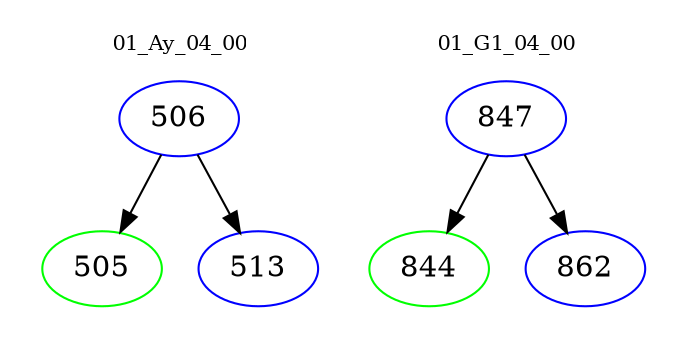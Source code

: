 digraph{
subgraph cluster_0 {
color = white
label = "01_Ay_04_00";
fontsize=10;
T0_506 [label="506", color="blue"]
T0_506 -> T0_505 [color="black"]
T0_505 [label="505", color="green"]
T0_506 -> T0_513 [color="black"]
T0_513 [label="513", color="blue"]
}
subgraph cluster_1 {
color = white
label = "01_G1_04_00";
fontsize=10;
T1_847 [label="847", color="blue"]
T1_847 -> T1_844 [color="black"]
T1_844 [label="844", color="green"]
T1_847 -> T1_862 [color="black"]
T1_862 [label="862", color="blue"]
}
}
